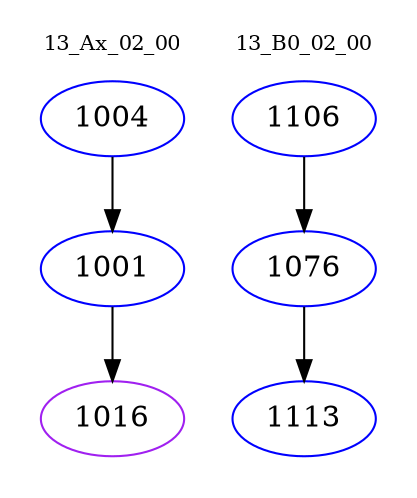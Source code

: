 digraph{
subgraph cluster_0 {
color = white
label = "13_Ax_02_00";
fontsize=10;
T0_1004 [label="1004", color="blue"]
T0_1004 -> T0_1001 [color="black"]
T0_1001 [label="1001", color="blue"]
T0_1001 -> T0_1016 [color="black"]
T0_1016 [label="1016", color="purple"]
}
subgraph cluster_1 {
color = white
label = "13_B0_02_00";
fontsize=10;
T1_1106 [label="1106", color="blue"]
T1_1106 -> T1_1076 [color="black"]
T1_1076 [label="1076", color="blue"]
T1_1076 -> T1_1113 [color="black"]
T1_1113 [label="1113", color="blue"]
}
}
